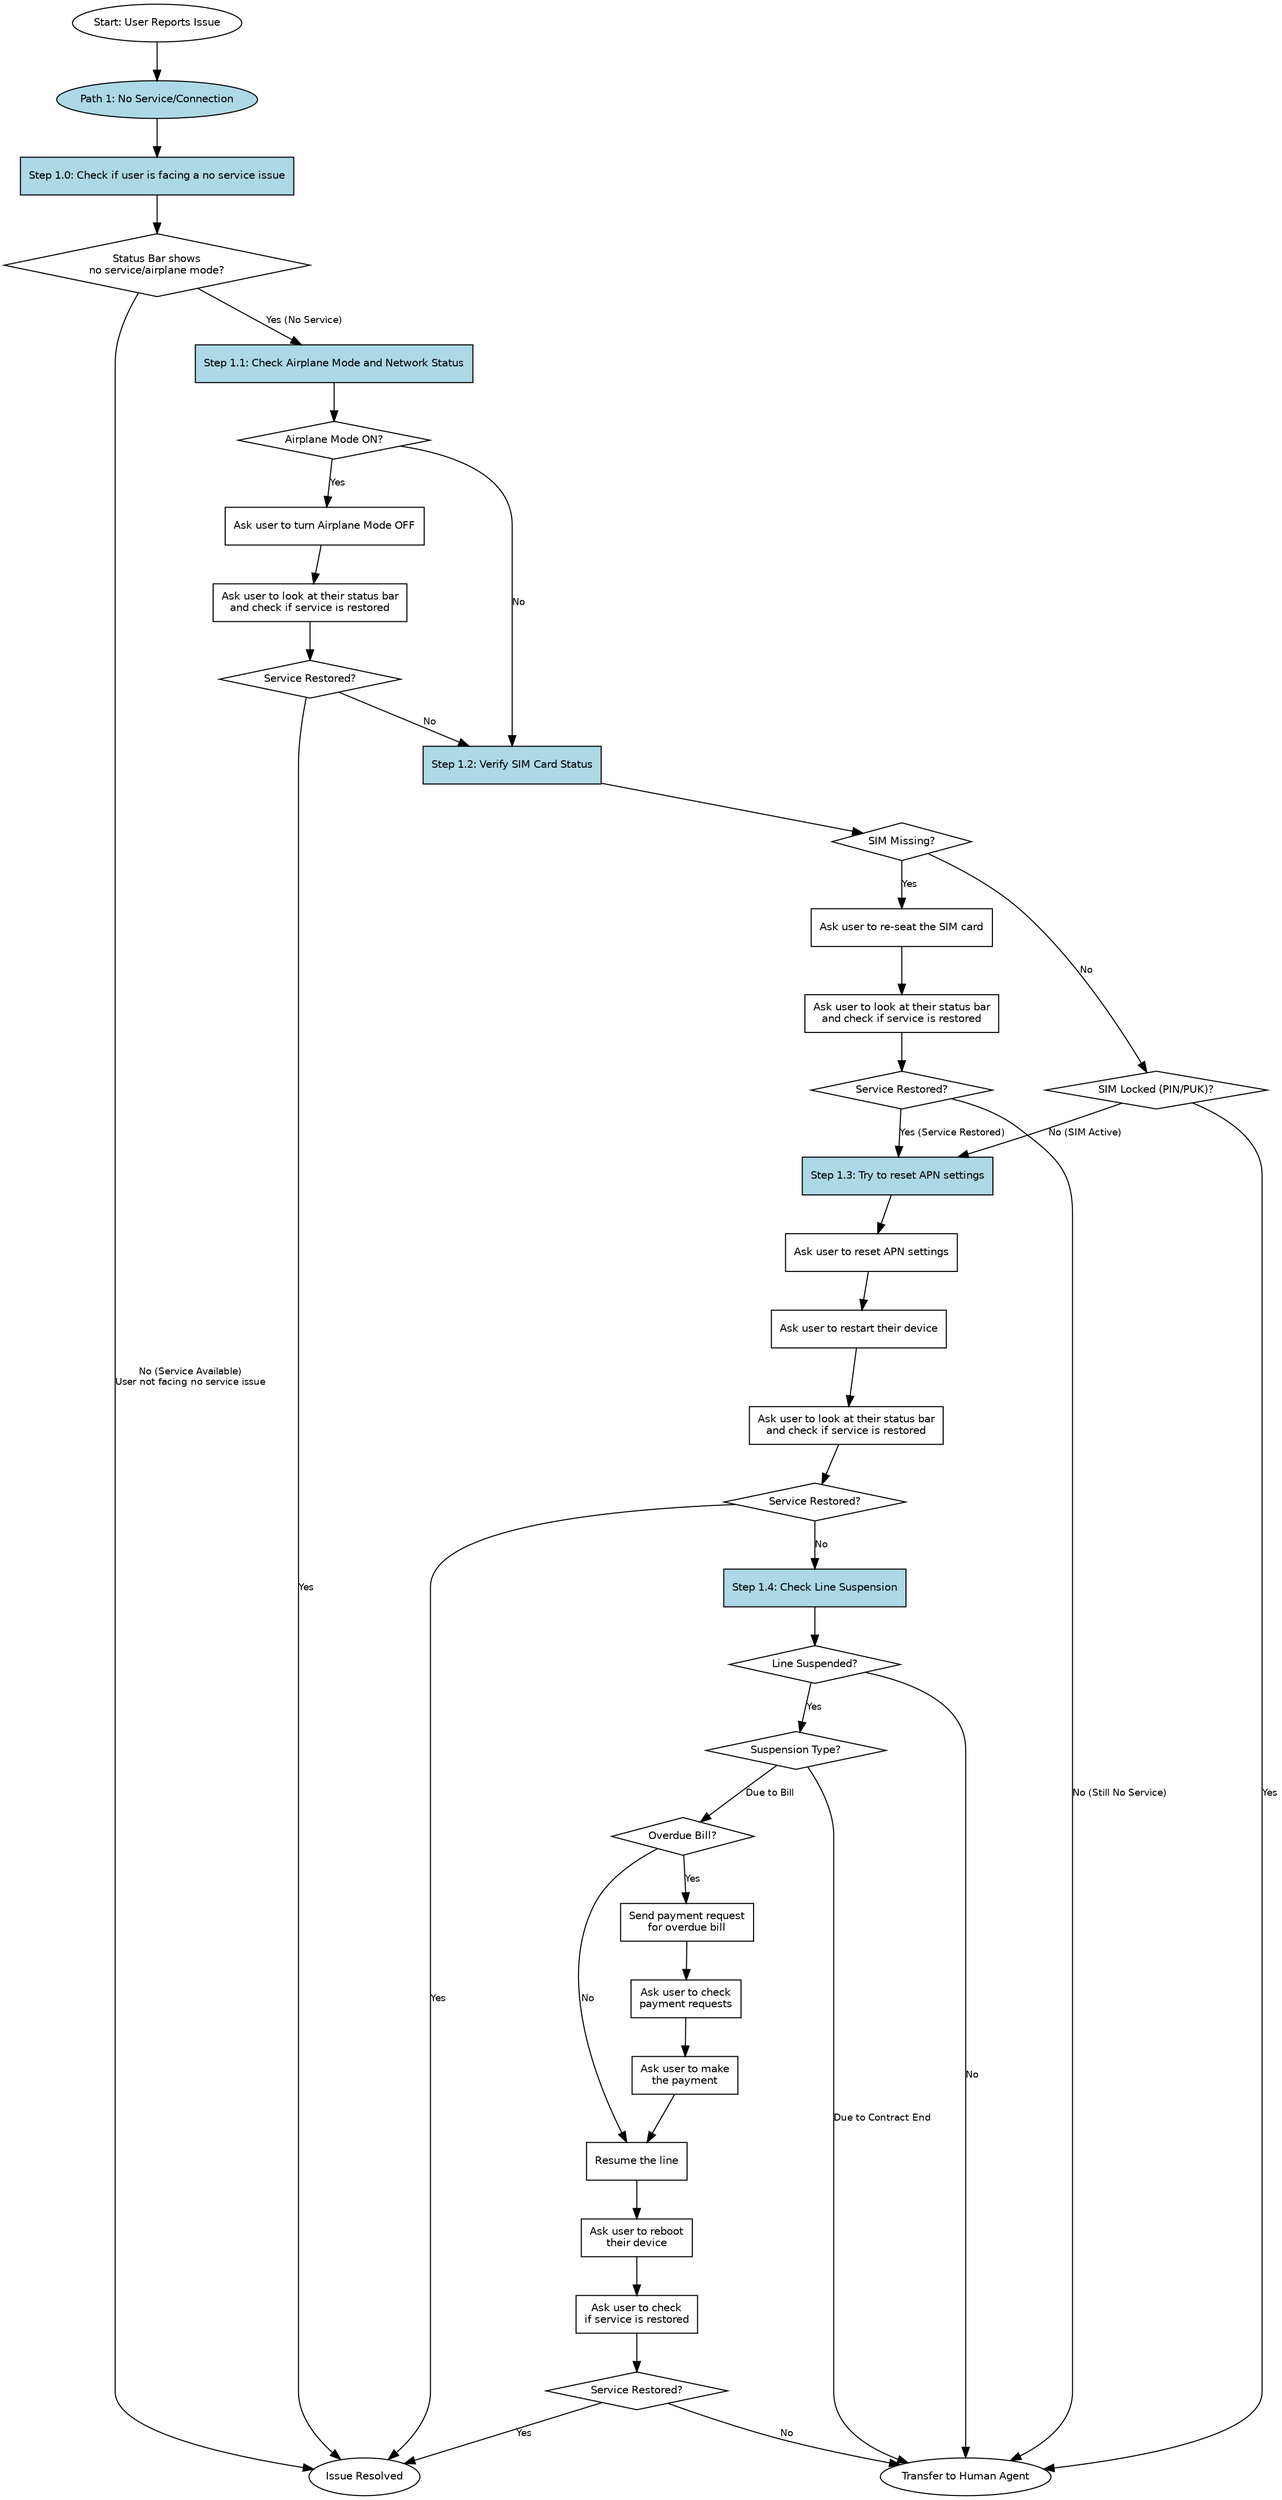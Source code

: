 digraph TechSupportWorkflow {
    rankdir=TB;
    nodesep=0.7;
    node [fontname="Helvetica", fontsize=10, shape=rectangle];
    edge [fontname="Helvetica", fontsize=9];

    // Start and End Nodes
    Start [label="Start: User Reports Issue", shape=oval];
    End_Resolve [label="Issue Resolved", shape=oval];
    End_Escalate_Tech [label="Transfer to Human Agent", shape=oval];

    // Path 1: No Service / No Connection
    P1_Start [label="Path 1: No Service/Connection", shape=ellipse, style=filled, fillcolor=lightblue];
    P1_S0_CheckStatusBar [label="Step 1.0: Check if user is facing a no service issue", style=filled, fillcolor=lightblue];
    P1_S0_Decision_NoService [label="Status Bar shows\nno service/airplane mode?", shape=diamond];
    P1_S1_CheckAirplane [label="Step 1.1: Check Airplane Mode and Network Status", style=filled, fillcolor=lightblue];
    P1_S1_Decision_AirplaneON [label="Airplane Mode ON?", shape=diamond];
    P1_S1_Action_TurnAirplaneOFF [label="Ask user to turn Airplane Mode OFF"];
    P1_S1_Action_VerifyRestored1 [label="Ask user to look at their status bar\nand check if service is restored"];
    P1_S1_Decision_Restored1 [label="Service Restored?", shape=diamond];

    P1_S2_VerifySIM [label="Step 1.2: Verify SIM Card Status", style=filled, fillcolor=lightblue];
    P1_S2_Decision_SIMMissing [label="SIM Missing?", shape=diamond];
    P1_S2_Action_ReseatSIM [label="Ask user to re-seat the SIM card"];
    P1_S2_Action_VerifySIMImprove [label="Ask user to look at their status bar\nand check if service is restored"];
    P1_S2_Decision_SIMImproved [label="Service Restored?", shape=diamond];
    P1_S2_Decision_SIMLocked [label="SIM Locked (PIN/PUK)?", shape=diamond];

    P1_S3_ResetAPN [label="Step 1.3: Try to reset APN settings", style=filled, fillcolor=lightblue];
    P1_S3_User_Action_ResetAPN [label="Ask user to reset APN settings"];
    P1_S3_RestartDevice [label="Ask user to restart their device"];
    P1_S3_VerifyService [label="Ask user to look at their status bar\nand check if service is restored"];
    P1_S3_Decision_Resolved [label="Service Restored?", shape=diamond];

    // New Step 1.4: Check Line Suspension
    P1_S4_CheckSuspension [label="Step 1.4: Check Line Suspension", style=filled, fillcolor=lightblue];
    P1_S4_Decision_Suspended [label="Line Suspended?", shape=diamond];
    P1_S4_Decision_SuspensionType [label="Suspension Type?", shape=diamond];
    P1_S4_Decision_OverdueBill [label="Overdue Bill?", shape=diamond];
    P1_S4_Action_PaymentRequest [label="Send payment request\nfor overdue bill"];
    P1_S4_Action_CheckPayment [label="Ask user to check\npayment requests"];
    P1_S4_Action_MakePayment [label="Ask user to make\nthe payment"];
    P1_S4_Action_ResumeLine [label="Resume the line"];
    P1_S4_Action_Reboot [label="Ask user to reboot\ntheir device"];
    P1_S4_Action_VerifyService [label="Ask user to check\nif service is restored"];
    P1_S4_Decision_ServiceRestored [label="Service Restored?", shape=diamond];

    // Flow connections
    Start -> P1_Start;
    P1_Start -> P1_S0_CheckStatusBar;
    P1_S0_CheckStatusBar -> P1_S0_Decision_NoService;
    P1_S0_Decision_NoService -> P1_S1_CheckAirplane [label="Yes (No Service)"];
    P1_S0_Decision_NoService -> End_Resolve [label="No (Service Available)\nUser not facing no service issue"];

    P1_S1_CheckAirplane -> P1_S1_Decision_AirplaneON;
    P1_S1_Decision_AirplaneON -> P1_S1_Action_TurnAirplaneOFF [label="Yes"];
    P1_S1_Action_TurnAirplaneOFF -> P1_S1_Action_VerifyRestored1;
    P1_S1_Action_VerifyRestored1 -> P1_S1_Decision_Restored1;
    P1_S1_Decision_Restored1 -> End_Resolve [label="Yes"];
    P1_S1_Decision_Restored1 -> P1_S2_VerifySIM [label="No"];
    P1_S1_Decision_AirplaneON -> P1_S2_VerifySIM [label="No"];

    P1_S2_VerifySIM -> P1_S2_Decision_SIMMissing;
    P1_S2_Decision_SIMMissing -> P1_S2_Action_ReseatSIM [label="Yes"];
    P1_S2_Action_ReseatSIM -> P1_S2_Action_VerifySIMImprove;
    P1_S2_Action_VerifySIMImprove -> P1_S2_Decision_SIMImproved;
    P1_S2_Decision_SIMImproved -> P1_S3_ResetAPN [label="Yes (Service Restored)"];
    P1_S2_Decision_SIMImproved -> End_Escalate_Tech [label="No (Still No Service)"];
    P1_S2_Decision_SIMMissing -> P1_S2_Decision_SIMLocked [label="No"];

    P1_S2_Decision_SIMLocked -> End_Escalate_Tech [label="Yes"];
    P1_S2_Decision_SIMLocked -> P1_S3_ResetAPN [label="No (SIM Active)"];

    P1_S3_ResetAPN -> P1_S3_User_Action_ResetAPN;
    P1_S3_User_Action_ResetAPN -> P1_S3_RestartDevice;
    P1_S3_RestartDevice -> P1_S3_VerifyService;
    P1_S3_VerifyService -> P1_S3_Decision_Resolved;
    P1_S3_Decision_Resolved -> End_Resolve [label="Yes"];
    P1_S3_Decision_Resolved -> P1_S4_CheckSuspension [label="No"];

    // New Step 1.4 connections
    P1_S4_CheckSuspension -> P1_S4_Decision_Suspended;
    P1_S4_Decision_Suspended -> P1_S4_Decision_SuspensionType [label="Yes"];
    P1_S4_Decision_Suspended -> End_Escalate_Tech [label="No"];
    
    P1_S4_Decision_SuspensionType -> P1_S4_Decision_OverdueBill [label="Due to Bill"];
    P1_S4_Decision_SuspensionType -> End_Escalate_Tech [label="Due to Contract End"];
    
    P1_S4_Decision_OverdueBill -> P1_S4_Action_PaymentRequest [label="Yes"];
    P1_S4_Decision_OverdueBill -> P1_S4_Action_ResumeLine [label="No"];
    
    P1_S4_Action_PaymentRequest -> P1_S4_Action_CheckPayment;
    P1_S4_Action_CheckPayment -> P1_S4_Action_MakePayment;
    P1_S4_Action_MakePayment -> P1_S4_Action_ResumeLine;
    
    P1_S4_Action_ResumeLine -> P1_S4_Action_Reboot;
    P1_S4_Action_Reboot -> P1_S4_Action_VerifyService;
    P1_S4_Action_VerifyService -> P1_S4_Decision_ServiceRestored;
    
    P1_S4_Decision_ServiceRestored -> End_Resolve [label="Yes"];
    P1_S4_Decision_ServiceRestored -> End_Escalate_Tech [label="No"];
} 
